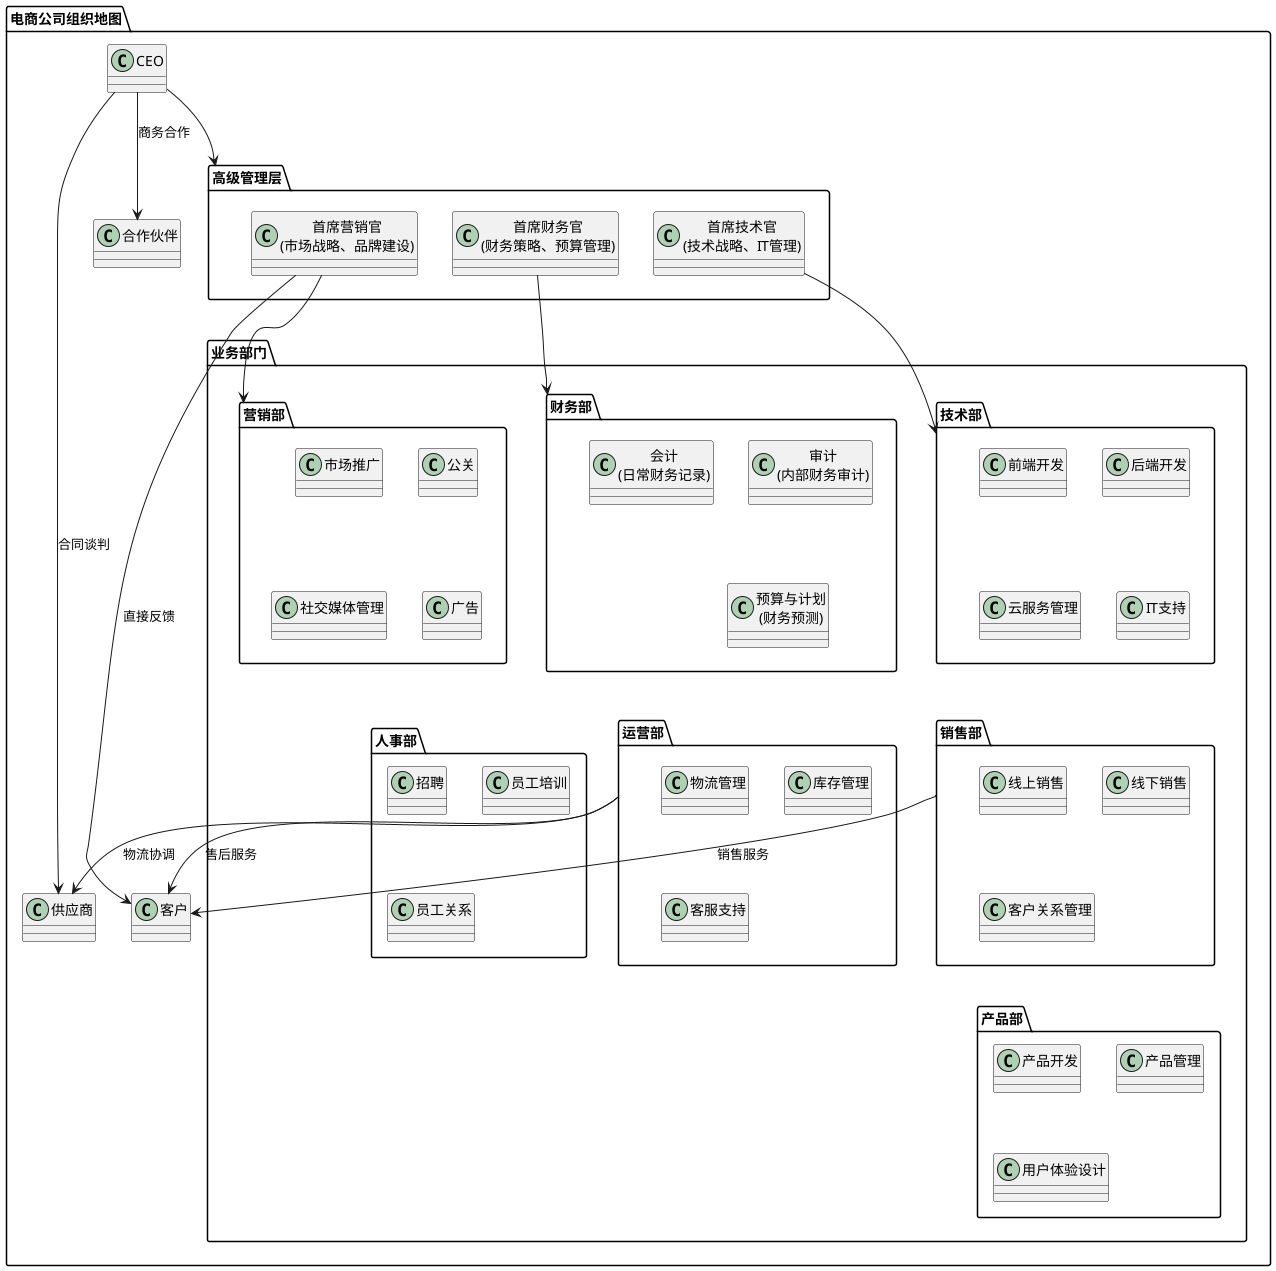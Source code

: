@startuml

skinparam rectangle {
    borderColor Black
    backgroundColor Wheat
}

package "电商公司组织地图" {

    class "CEO" as CEO {
    }

    package "高级管理层" {
        class "首席财务官\n(财务策略、预算管理)" as CFO
        class "首席技术官\n(技术战略、IT管理)" as CTO
        class "首席营销官\n(市场战略、品牌建设)" as CMO
    }

    package "业务部门" {

        package "财务部" {
            class "会计\n(日常财务记录)" as Accounting
            class "审计\n(内部财务审计)" as Auditing
            class "预算与计划\n(财务预测)" as Budgeting
        }

        package "技术部" {
            class "前端开发" as Frontend
            class "后端开发" as Backend
            class "云服务管理" as CloudServices
            class "IT支持" as ITSupport
        }

        package "营销部" {
            class "市场推广" as Marketing
            class "公关" as PR
            class "社交媒体管理" as SocialMedia
            class "广告" as Advertising
        }

        package "销售部" {
            class "线上销售" as OnlineSales
            class "线下销售" as OfflineSales
            class "客户关系管理" as CRM
        }

        package "运营部" {
            class "物流管理" as Logistics
            class "库存管理" as Inventory
            class "客服支持" as CustomerService
        }

        package "人事部" {
            class "招聘" as Recruitment
            class "员工培训" as Training
            class "员工关系" as Relations
        }

        package "产品部" {
            class "产品开发" as ProductDev
            class "产品管理" as ProductMgmt
            class "用户体验设计" as UX
        }
    }

    class "供应商" as Supplier {
    }

    class "合作伙伴" as Partner {
    }

    class "客户" as Customer {
    }

    CEO -down-> "高级管理层"
    CEO --> Supplier : 合同谈判
    CEO --> Partner : 商务合作

    CFO --> "财务部"
    CTO --> "技术部"
    CMO --> "营销部"
    CMO --> Customer : 直接反馈

    "销售部" --> Customer : 销售服务
    "运营部" --> Supplier : 物流协调
    "运营部" --> Customer : 售后服务

@enduml
